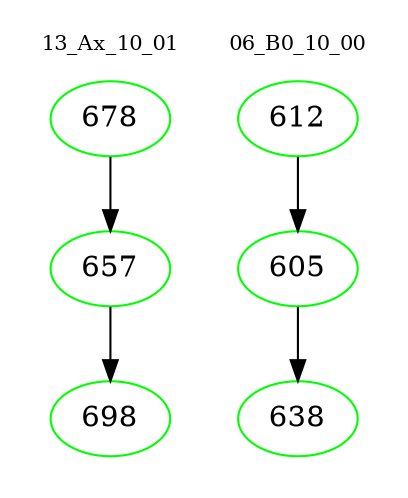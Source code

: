 digraph{
subgraph cluster_0 {
color = white
label = "13_Ax_10_01";
fontsize=10;
T0_678 [label="678", color="green"]
T0_678 -> T0_657 [color="black"]
T0_657 [label="657", color="green"]
T0_657 -> T0_698 [color="black"]
T0_698 [label="698", color="green"]
}
subgraph cluster_1 {
color = white
label = "06_B0_10_00";
fontsize=10;
T1_612 [label="612", color="green"]
T1_612 -> T1_605 [color="black"]
T1_605 [label="605", color="green"]
T1_605 -> T1_638 [color="black"]
T1_638 [label="638", color="green"]
}
}
